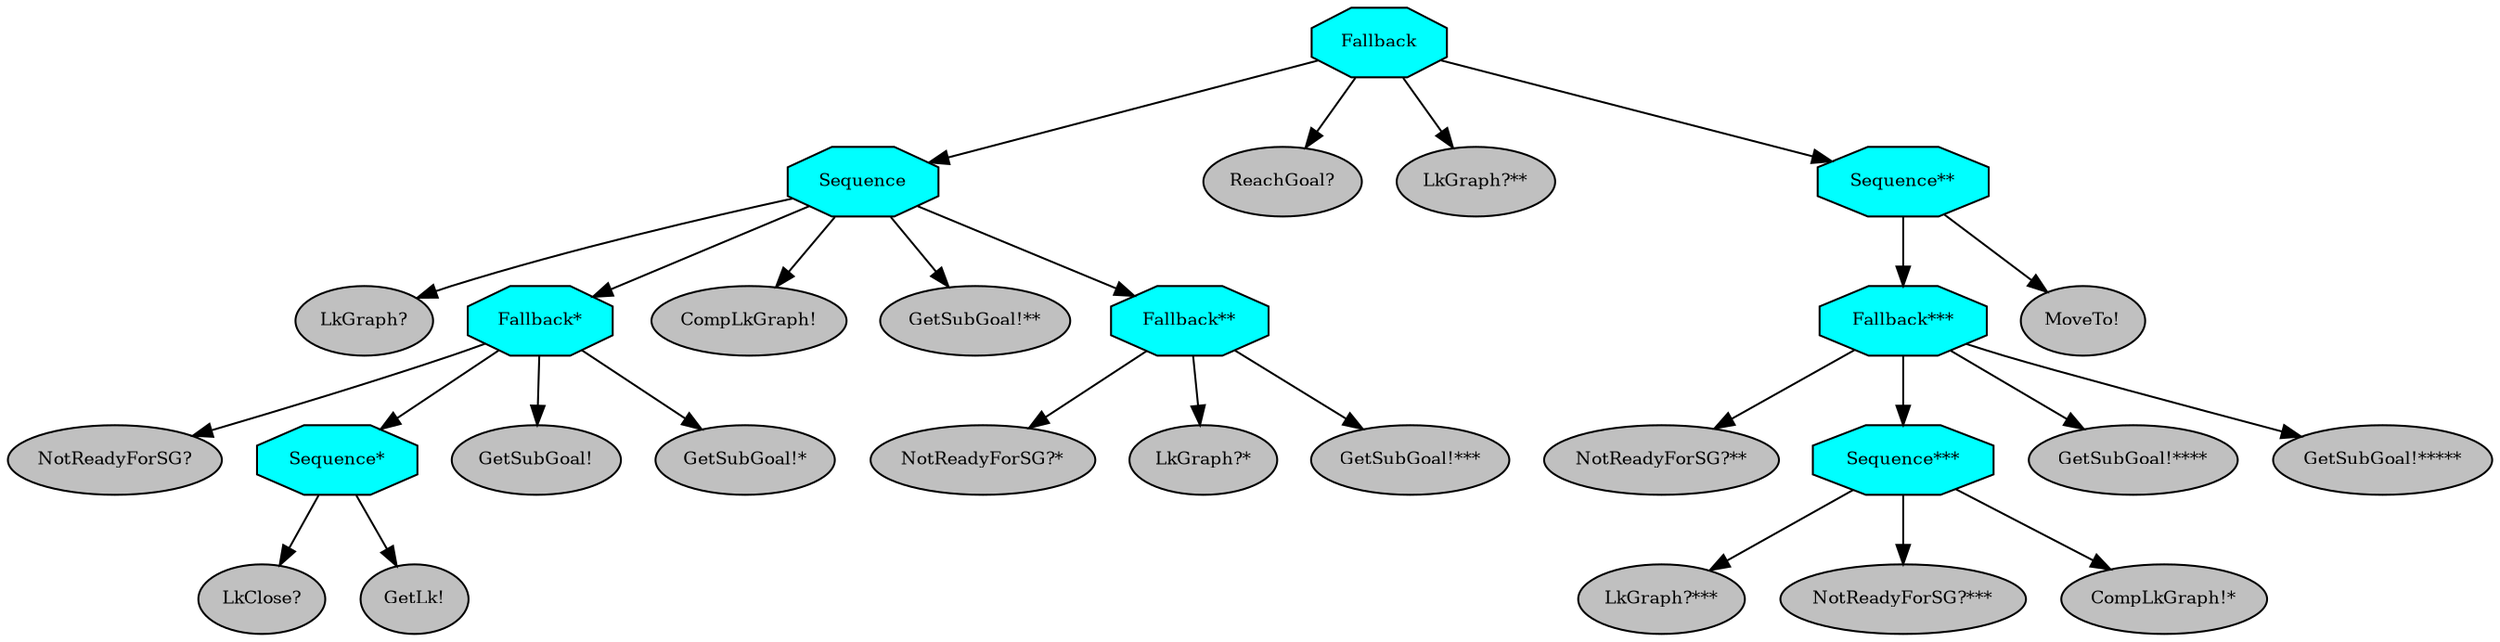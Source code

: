 digraph pastafarianism {
ordering=out;
graph [fontname="times-roman"];
node [fontname="times-roman"];
edge [fontname="times-roman"];
Fallback [fillcolor=cyan, fontcolor=black, fontsize=9, label=Fallback, shape=octagon, style=filled];
Sequence [fillcolor=cyan, fontcolor=black, fontsize=9, label=Sequence, shape=octagon, style=filled];
Fallback -> Sequence;
"LkGraph?" [fillcolor=gray, fontcolor=black, fontsize=9, label="LkGraph?", shape=ellipse, style=filled];
Sequence -> "LkGraph?";
"Fallback*" [fillcolor=cyan, fontcolor=black, fontsize=9, label="Fallback*", shape=octagon, style=filled];
Sequence -> "Fallback*";
"NotReadyForSG?" [fillcolor=gray, fontcolor=black, fontsize=9, label="NotReadyForSG?", shape=ellipse, style=filled];
"Fallback*" -> "NotReadyForSG?";
"Sequence*" [fillcolor=cyan, fontcolor=black, fontsize=9, label="Sequence*", shape=octagon, style=filled];
"Fallback*" -> "Sequence*";
"LkClose?" [fillcolor=gray, fontcolor=black, fontsize=9, label="LkClose?", shape=ellipse, style=filled];
"Sequence*" -> "LkClose?";
"GetLk!" [fillcolor=gray, fontcolor=black, fontsize=9, label="GetLk!", shape=ellipse, style=filled];
"Sequence*" -> "GetLk!";
"GetSubGoal!" [fillcolor=gray, fontcolor=black, fontsize=9, label="GetSubGoal!", shape=ellipse, style=filled];
"Fallback*" -> "GetSubGoal!";
"GetSubGoal!*" [fillcolor=gray, fontcolor=black, fontsize=9, label="GetSubGoal!*", shape=ellipse, style=filled];
"Fallback*" -> "GetSubGoal!*";
"CompLkGraph!" [fillcolor=gray, fontcolor=black, fontsize=9, label="CompLkGraph!", shape=ellipse, style=filled];
Sequence -> "CompLkGraph!";
"GetSubGoal!**" [fillcolor=gray, fontcolor=black, fontsize=9, label="GetSubGoal!**", shape=ellipse, style=filled];
Sequence -> "GetSubGoal!**";
"Fallback**" [fillcolor=cyan, fontcolor=black, fontsize=9, label="Fallback**", shape=octagon, style=filled];
Sequence -> "Fallback**";
"NotReadyForSG?*" [fillcolor=gray, fontcolor=black, fontsize=9, label="NotReadyForSG?*", shape=ellipse, style=filled];
"Fallback**" -> "NotReadyForSG?*";
"LkGraph?*" [fillcolor=gray, fontcolor=black, fontsize=9, label="LkGraph?*", shape=ellipse, style=filled];
"Fallback**" -> "LkGraph?*";
"GetSubGoal!***" [fillcolor=gray, fontcolor=black, fontsize=9, label="GetSubGoal!***", shape=ellipse, style=filled];
"Fallback**" -> "GetSubGoal!***";
"ReachGoal?" [fillcolor=gray, fontcolor=black, fontsize=9, label="ReachGoal?", shape=ellipse, style=filled];
Fallback -> "ReachGoal?";
"LkGraph?**" [fillcolor=gray, fontcolor=black, fontsize=9, label="LkGraph?**", shape=ellipse, style=filled];
Fallback -> "LkGraph?**";
"Sequence**" [fillcolor=cyan, fontcolor=black, fontsize=9, label="Sequence**", shape=octagon, style=filled];
Fallback -> "Sequence**";
"Fallback***" [fillcolor=cyan, fontcolor=black, fontsize=9, label="Fallback***", shape=octagon, style=filled];
"Sequence**" -> "Fallback***";
"NotReadyForSG?**" [fillcolor=gray, fontcolor=black, fontsize=9, label="NotReadyForSG?**", shape=ellipse, style=filled];
"Fallback***" -> "NotReadyForSG?**";
"Sequence***" [fillcolor=cyan, fontcolor=black, fontsize=9, label="Sequence***", shape=octagon, style=filled];
"Fallback***" -> "Sequence***";
"LkGraph?***" [fillcolor=gray, fontcolor=black, fontsize=9, label="LkGraph?***", shape=ellipse, style=filled];
"Sequence***" -> "LkGraph?***";
"NotReadyForSG?***" [fillcolor=gray, fontcolor=black, fontsize=9, label="NotReadyForSG?***", shape=ellipse, style=filled];
"Sequence***" -> "NotReadyForSG?***";
"CompLkGraph!*" [fillcolor=gray, fontcolor=black, fontsize=9, label="CompLkGraph!*", shape=ellipse, style=filled];
"Sequence***" -> "CompLkGraph!*";
"GetSubGoal!****" [fillcolor=gray, fontcolor=black, fontsize=9, label="GetSubGoal!****", shape=ellipse, style=filled];
"Fallback***" -> "GetSubGoal!****";
"GetSubGoal!*****" [fillcolor=gray, fontcolor=black, fontsize=9, label="GetSubGoal!*****", shape=ellipse, style=filled];
"Fallback***" -> "GetSubGoal!*****";
"MoveTo!" [fillcolor=gray, fontcolor=black, fontsize=9, label="MoveTo!", shape=ellipse, style=filled];
"Sequence**" -> "MoveTo!";
}
